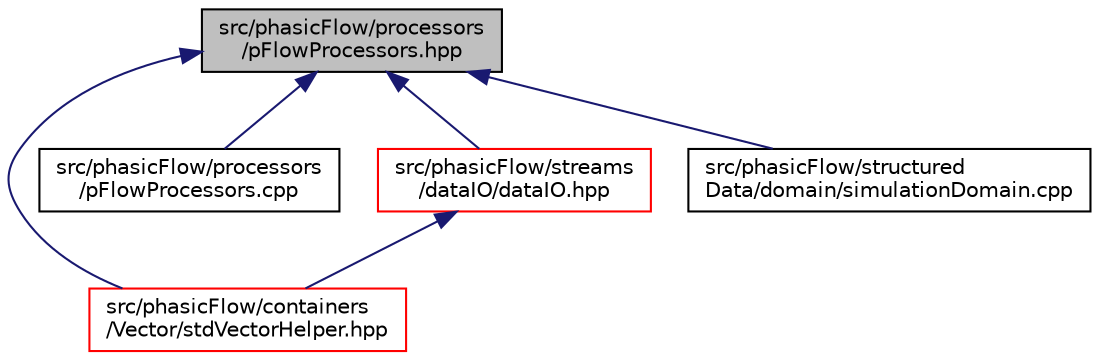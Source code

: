 digraph "src/phasicFlow/processors/pFlowProcessors.hpp"
{
 // LATEX_PDF_SIZE
  edge [fontname="Helvetica",fontsize="10",labelfontname="Helvetica",labelfontsize="10"];
  node [fontname="Helvetica",fontsize="10",shape=record];
  Node1 [label="src/phasicFlow/processors\l/pFlowProcessors.hpp",height=0.2,width=0.4,color="black", fillcolor="grey75", style="filled", fontcolor="black",tooltip=" "];
  Node1 -> Node2 [dir="back",color="midnightblue",fontsize="10",style="solid",fontname="Helvetica"];
  Node2 [label="src/phasicFlow/containers\l/Vector/stdVectorHelper.hpp",height=0.2,width=0.4,color="red", fillcolor="white", style="filled",URL="$stdVectorHelper_8hpp.html",tooltip=" "];
  Node1 -> Node233 [dir="back",color="midnightblue",fontsize="10",style="solid",fontname="Helvetica"];
  Node233 [label="src/phasicFlow/processors\l/pFlowProcessors.cpp",height=0.2,width=0.4,color="black", fillcolor="white", style="filled",URL="$pFlowProcessors_8cpp.html",tooltip=" "];
  Node1 -> Node234 [dir="back",color="midnightblue",fontsize="10",style="solid",fontname="Helvetica"];
  Node234 [label="src/phasicFlow/streams\l/dataIO/dataIO.hpp",height=0.2,width=0.4,color="red", fillcolor="white", style="filled",URL="$dataIO_8hpp.html",tooltip=" "];
  Node234 -> Node2 [dir="back",color="midnightblue",fontsize="10",style="solid",fontname="Helvetica"];
  Node1 -> Node271 [dir="back",color="midnightblue",fontsize="10",style="solid",fontname="Helvetica"];
  Node271 [label="src/phasicFlow/structured\lData/domain/simulationDomain.cpp",height=0.2,width=0.4,color="black", fillcolor="white", style="filled",URL="$simulationDomain_8cpp.html",tooltip=" "];
}
